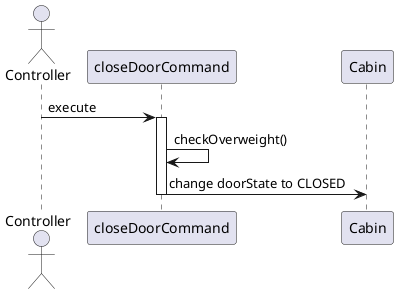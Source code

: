 @startuml

actor Controller

Controller -> closeDoorCommand: execute
activate closeDoorCommand
closeDoorCommand -> closeDoorCommand: checkOverweight()
closeDoorCommand -> Cabin: change doorState to CLOSED
deactivate closeDoorCommand

@enduml
